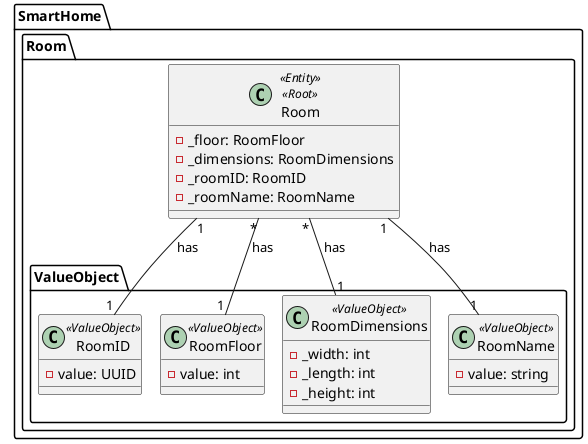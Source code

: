 @startuml
!pragma layout smetana

package SmartHome.Room {
  class Room<<Entity>><<Root>>{
    -_floor: RoomFloor
    -_dimensions: RoomDimensions
    -_roomID: RoomID
    -_roomName: RoomName
  }

  package ValueObject {
    class RoomID<<ValueObject>>{
      -value: UUID
        }
    class RoomFloor<<ValueObject>>{
      -value: int
        }
    class RoomDimensions<<ValueObject>>{
    -_width: int
    -_length: int
    -_height: int
    }
    class RoomName<<ValueObject>>{
      -value: string
        }
  }

Room "*" -- "1" RoomDimensions: has
Room "*" -- "1" RoomFloor: has
Room "1" -- "1" RoomID: has
Room "1" -- "1" RoomName: has

@enduml